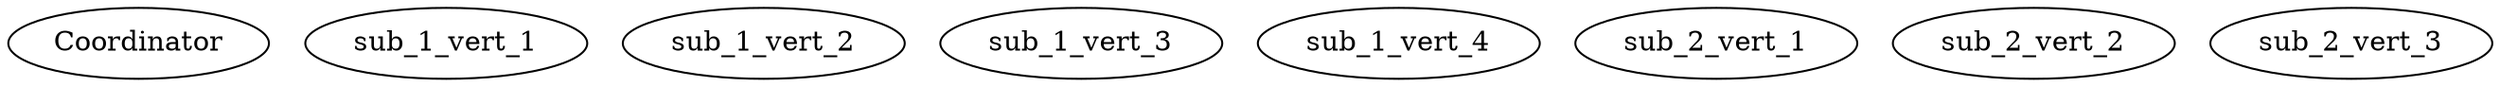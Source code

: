 // Parsing... OK
// Validation... OK
digraph 1 {
  v_0 [label="Coordinator"];
  v_1 [label="sub_1_vert_1"];
  v_2 [label="sub_1_vert_2"];
  v_3 [label="sub_1_vert_3"];
  v_4 [label="sub_1_vert_4"];
  subgraph cluster_0 {
    style=filled;
    color=lightgrey;
    label="sub_1";
    node [style=filled,color=white];
  }
  v_5 [label="sub_2_vert_1"];
  v_6 [label="sub_2_vert_2"];
  v_7 [label="sub_2_vert_3"];
  subgraph cluster_1 {
    style=filled;
    color=lightgrey;
    label="sub_2";
    node [style=filled,color=white];
  }
}
